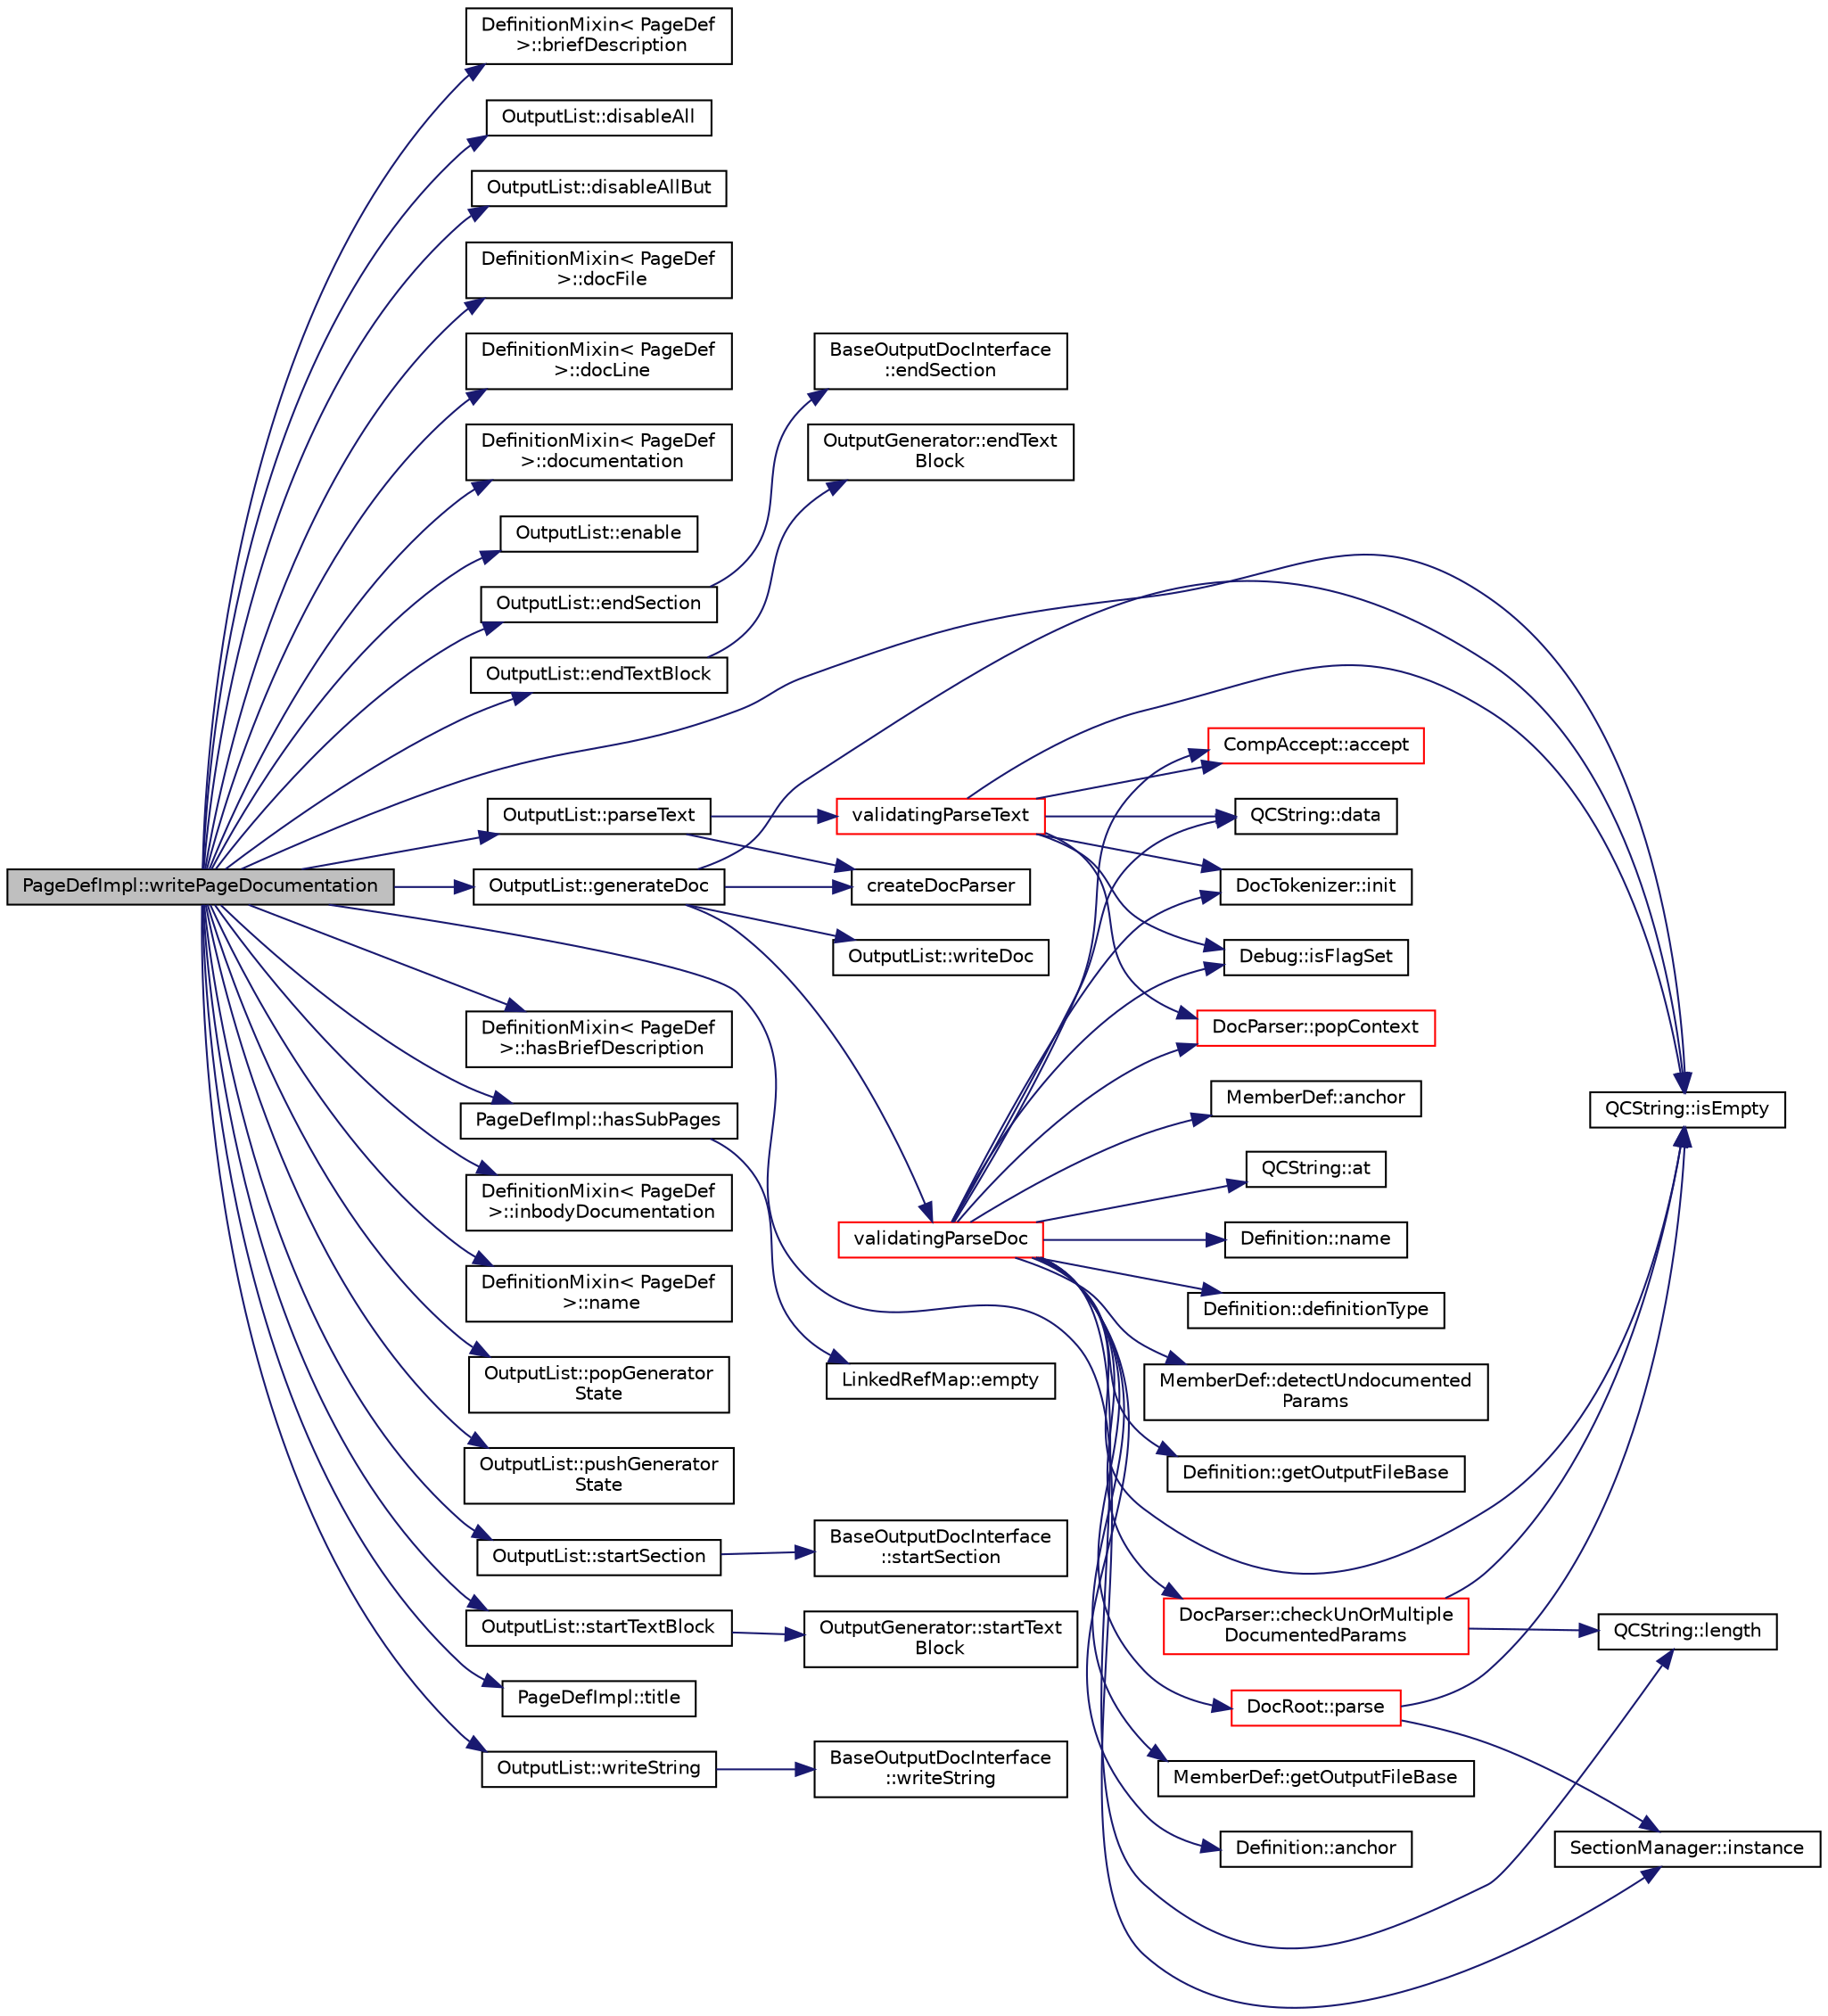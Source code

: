 digraph "PageDefImpl::writePageDocumentation"
{
 // LATEX_PDF_SIZE
  edge [fontname="Helvetica",fontsize="10",labelfontname="Helvetica",labelfontsize="10"];
  node [fontname="Helvetica",fontsize="10",shape=record];
  rankdir="LR";
  Node1 [label="PageDefImpl::writePageDocumentation",height=0.2,width=0.4,color="black", fillcolor="grey75", style="filled", fontcolor="black",tooltip=" "];
  Node1 -> Node2 [color="midnightblue",fontsize="10",style="solid",fontname="Helvetica"];
  Node2 [label="DefinitionMixin\< PageDef\l \>::briefDescription",height=0.2,width=0.4,color="black", fillcolor="white", style="filled",URL="$classDefinitionMixin.html#a62a7618b7129cf1043daf2dc9dd0e9f5",tooltip=" "];
  Node1 -> Node3 [color="midnightblue",fontsize="10",style="solid",fontname="Helvetica"];
  Node3 [label="OutputList::disableAll",height=0.2,width=0.4,color="black", fillcolor="white", style="filled",URL="$classOutputList.html#a6a75284d21a037302ea3d7dc6e1558d4",tooltip=" "];
  Node1 -> Node4 [color="midnightblue",fontsize="10",style="solid",fontname="Helvetica"];
  Node4 [label="OutputList::disableAllBut",height=0.2,width=0.4,color="black", fillcolor="white", style="filled",URL="$classOutputList.html#a73f9be626eea01f1ccd1b446dcf2c003",tooltip=" "];
  Node1 -> Node5 [color="midnightblue",fontsize="10",style="solid",fontname="Helvetica"];
  Node5 [label="DefinitionMixin\< PageDef\l \>::docFile",height=0.2,width=0.4,color="black", fillcolor="white", style="filled",URL="$classDefinitionMixin.html#aa4a1c87da4e1756ef87f739147186f19",tooltip=" "];
  Node1 -> Node6 [color="midnightblue",fontsize="10",style="solid",fontname="Helvetica"];
  Node6 [label="DefinitionMixin\< PageDef\l \>::docLine",height=0.2,width=0.4,color="black", fillcolor="white", style="filled",URL="$classDefinitionMixin.html#a74041ca6f7ab2aef484101ede8f1799c",tooltip=" "];
  Node1 -> Node7 [color="midnightblue",fontsize="10",style="solid",fontname="Helvetica"];
  Node7 [label="DefinitionMixin\< PageDef\l \>::documentation",height=0.2,width=0.4,color="black", fillcolor="white", style="filled",URL="$classDefinitionMixin.html#a74d143629acf0185d67c889465406bda",tooltip=" "];
  Node1 -> Node8 [color="midnightblue",fontsize="10",style="solid",fontname="Helvetica"];
  Node8 [label="OutputList::enable",height=0.2,width=0.4,color="black", fillcolor="white", style="filled",URL="$classOutputList.html#a4006394472d6c49f7db435628832c49d",tooltip=" "];
  Node1 -> Node9 [color="midnightblue",fontsize="10",style="solid",fontname="Helvetica"];
  Node9 [label="OutputList::endSection",height=0.2,width=0.4,color="black", fillcolor="white", style="filled",URL="$classOutputList.html#a135844f68859bdb67f2614664ae26f8d",tooltip=" "];
  Node9 -> Node10 [color="midnightblue",fontsize="10",style="solid",fontname="Helvetica"];
  Node10 [label="BaseOutputDocInterface\l::endSection",height=0.2,width=0.4,color="black", fillcolor="white", style="filled",URL="$classBaseOutputDocInterface.html#a78d05873081c0efcf55d222ab1635388",tooltip=" "];
  Node1 -> Node11 [color="midnightblue",fontsize="10",style="solid",fontname="Helvetica"];
  Node11 [label="OutputList::endTextBlock",height=0.2,width=0.4,color="black", fillcolor="white", style="filled",URL="$classOutputList.html#a06ee92661f22a8e270e6b1cc538773b5",tooltip=" "];
  Node11 -> Node12 [color="midnightblue",fontsize="10",style="solid",fontname="Helvetica"];
  Node12 [label="OutputGenerator::endText\lBlock",height=0.2,width=0.4,color="black", fillcolor="white", style="filled",URL="$classOutputGenerator.html#a53f79d9816008132480d3d454e14251b",tooltip=" "];
  Node1 -> Node13 [color="midnightblue",fontsize="10",style="solid",fontname="Helvetica"];
  Node13 [label="OutputList::generateDoc",height=0.2,width=0.4,color="black", fillcolor="white", style="filled",URL="$classOutputList.html#a877c62aba09007547061b82a62e8c6dd",tooltip=" "];
  Node13 -> Node14 [color="midnightblue",fontsize="10",style="solid",fontname="Helvetica"];
  Node14 [label="createDocParser",height=0.2,width=0.4,color="black", fillcolor="white", style="filled",URL="$docparser_8cpp.html#a00e008a1b49a5878df53ac31ac3e354d",tooltip=" "];
  Node13 -> Node15 [color="midnightblue",fontsize="10",style="solid",fontname="Helvetica"];
  Node15 [label="QCString::isEmpty",height=0.2,width=0.4,color="black", fillcolor="white", style="filled",URL="$classQCString.html#a621c4090d69ad7d05ef8e5234376c3d8",tooltip=" "];
  Node13 -> Node16 [color="midnightblue",fontsize="10",style="solid",fontname="Helvetica"];
  Node16 [label="validatingParseDoc",height=0.2,width=0.4,color="red", fillcolor="white", style="filled",URL="$docparser_8cpp.html#aadebaff733b962f5415b0c5d74afbd00",tooltip=" "];
  Node16 -> Node17 [color="midnightblue",fontsize="10",style="solid",fontname="Helvetica"];
  Node17 [label="CompAccept::accept",height=0.2,width=0.4,color="red", fillcolor="white", style="filled",URL="$classCompAccept.html#ac799791209a925933d3eb1e544a65acf",tooltip=" "];
  Node16 -> Node20 [color="midnightblue",fontsize="10",style="solid",fontname="Helvetica"];
  Node20 [label="Definition::anchor",height=0.2,width=0.4,color="black", fillcolor="white", style="filled",URL="$classDefinition.html#a56e91f9b76f41208a22cfb2336871604",tooltip=" "];
  Node16 -> Node21 [color="midnightblue",fontsize="10",style="solid",fontname="Helvetica"];
  Node21 [label="MemberDef::anchor",height=0.2,width=0.4,color="black", fillcolor="white", style="filled",URL="$classMemberDef.html#a170c6221384447f7e2e9f5a529efef40",tooltip=" "];
  Node16 -> Node22 [color="midnightblue",fontsize="10",style="solid",fontname="Helvetica"];
  Node22 [label="QCString::at",height=0.2,width=0.4,color="black", fillcolor="white", style="filled",URL="$classQCString.html#a4c8be5d062cc14919b53ff0a3c8f9a4f",tooltip=" "];
  Node16 -> Node23 [color="midnightblue",fontsize="10",style="solid",fontname="Helvetica"];
  Node23 [label="DocParser::checkUnOrMultiple\lDocumentedParams",height=0.2,width=0.4,color="red", fillcolor="white", style="filled",URL="$classDocParser.html#a9ca6efdbb8e10b7908ad6906f26ff1bd",tooltip=" "];
  Node23 -> Node15 [color="midnightblue",fontsize="10",style="solid",fontname="Helvetica"];
  Node23 -> Node30 [color="midnightblue",fontsize="10",style="solid",fontname="Helvetica"];
  Node30 [label="QCString::length",height=0.2,width=0.4,color="black", fillcolor="white", style="filled",URL="$classQCString.html#ac52596733e9110b778019946d73fb268",tooltip=" "];
  Node16 -> Node29 [color="midnightblue",fontsize="10",style="solid",fontname="Helvetica"];
  Node29 [label="QCString::data",height=0.2,width=0.4,color="black", fillcolor="white", style="filled",URL="$classQCString.html#ac3aa3ac1a1c36d3305eba22a2eb0d098",tooltip=" "];
  Node16 -> Node65 [color="midnightblue",fontsize="10",style="solid",fontname="Helvetica"];
  Node65 [label="Definition::definitionType",height=0.2,width=0.4,color="black", fillcolor="white", style="filled",URL="$classDefinition.html#a526c39074637d4b17a3f67df56d961ff",tooltip=" "];
  Node16 -> Node66 [color="midnightblue",fontsize="10",style="solid",fontname="Helvetica"];
  Node66 [label="MemberDef::detectUndocumented\lParams",height=0.2,width=0.4,color="black", fillcolor="white", style="filled",URL="$classMemberDef.html#ae191114ab6407a74711b5dad045a20c9",tooltip=" "];
  Node16 -> Node67 [color="midnightblue",fontsize="10",style="solid",fontname="Helvetica"];
  Node67 [label="Definition::getOutputFileBase",height=0.2,width=0.4,color="black", fillcolor="white", style="filled",URL="$classDefinition.html#acabecdc6bfda2015811eed5f3436322d",tooltip=" "];
  Node16 -> Node68 [color="midnightblue",fontsize="10",style="solid",fontname="Helvetica"];
  Node68 [label="MemberDef::getOutputFileBase",height=0.2,width=0.4,color="black", fillcolor="white", style="filled",URL="$classMemberDef.html#a1691f8cc2d90978d091a7d7aae11dd8d",tooltip=" "];
  Node16 -> Node69 [color="midnightblue",fontsize="10",style="solid",fontname="Helvetica"];
  Node69 [label="DocTokenizer::init",height=0.2,width=0.4,color="black", fillcolor="white", style="filled",URL="$classDocTokenizer.html#af12e04557e3425c3af6534c25b16e583",tooltip=" "];
  Node16 -> Node15 [color="midnightblue",fontsize="10",style="solid",fontname="Helvetica"];
  Node16 -> Node70 [color="midnightblue",fontsize="10",style="solid",fontname="Helvetica"];
  Node70 [label="Debug::isFlagSet",height=0.2,width=0.4,color="black", fillcolor="white", style="filled",URL="$classDebug.html#a92b0668ebfb43903d82ad112bf6c84e1",tooltip=" "];
  Node16 -> Node30 [color="midnightblue",fontsize="10",style="solid",fontname="Helvetica"];
  Node16 -> Node71 [color="midnightblue",fontsize="10",style="solid",fontname="Helvetica"];
  Node71 [label="Definition::name",height=0.2,width=0.4,color="black", fillcolor="white", style="filled",URL="$classDefinition.html#a9374fedd7f64fea7e0e164302d1a9e61",tooltip=" "];
  Node16 -> Node72 [color="midnightblue",fontsize="10",style="solid",fontname="Helvetica"];
  Node72 [label="DocRoot::parse",height=0.2,width=0.4,color="red", fillcolor="white", style="filled",URL="$classDocRoot.html#a860207dd6bee34648ddbfd55e3ddaff8",tooltip=" "];
  Node72 -> Node78 [color="midnightblue",fontsize="10",style="solid",fontname="Helvetica"];
  Node78 [label="SectionManager::instance",height=0.2,width=0.4,color="black", fillcolor="white", style="filled",URL="$classSectionManager.html#afcf31c2b2bad467541c924342b08773d",tooltip="returns a reference to the singleton"];
  Node72 -> Node15 [color="midnightblue",fontsize="10",style="solid",fontname="Helvetica"];
  Node16 -> Node117 [color="midnightblue",fontsize="10",style="solid",fontname="Helvetica"];
  Node117 [label="DocParser::popContext",height=0.2,width=0.4,color="red", fillcolor="white", style="filled",URL="$classDocParser.html#aa05ab8dc59dfa50633146bdba08db5f0",tooltip=" "];
  Node13 -> Node128 [color="midnightblue",fontsize="10",style="solid",fontname="Helvetica"];
  Node128 [label="OutputList::writeDoc",height=0.2,width=0.4,color="black", fillcolor="white", style="filled",URL="$classOutputList.html#abee937cc2cd0386cf76c69a9b5d04de8",tooltip=" "];
  Node1 -> Node129 [color="midnightblue",fontsize="10",style="solid",fontname="Helvetica"];
  Node129 [label="DefinitionMixin\< PageDef\l \>::hasBriefDescription",height=0.2,width=0.4,color="black", fillcolor="white", style="filled",URL="$classDefinitionMixin.html#aebd3b62a3b36194469f807adfc8af9df",tooltip=" "];
  Node1 -> Node130 [color="midnightblue",fontsize="10",style="solid",fontname="Helvetica"];
  Node130 [label="PageDefImpl::hasSubPages",height=0.2,width=0.4,color="black", fillcolor="white", style="filled",URL="$classPageDefImpl.html#a2696200478bfc323d4ff5ca5f2220109",tooltip=" "];
  Node130 -> Node131 [color="midnightblue",fontsize="10",style="solid",fontname="Helvetica"];
  Node131 [label="LinkedRefMap::empty",height=0.2,width=0.4,color="black", fillcolor="white", style="filled",URL="$classLinkedRefMap.html#ad4eea714e29d412612981ac2a8bcab40",tooltip=" "];
  Node1 -> Node132 [color="midnightblue",fontsize="10",style="solid",fontname="Helvetica"];
  Node132 [label="DefinitionMixin\< PageDef\l \>::inbodyDocumentation",height=0.2,width=0.4,color="black", fillcolor="white", style="filled",URL="$classDefinitionMixin.html#abc31887719bec253d8a8d5def3132924",tooltip=" "];
  Node1 -> Node78 [color="midnightblue",fontsize="10",style="solid",fontname="Helvetica"];
  Node1 -> Node15 [color="midnightblue",fontsize="10",style="solid",fontname="Helvetica"];
  Node1 -> Node133 [color="midnightblue",fontsize="10",style="solid",fontname="Helvetica"];
  Node133 [label="DefinitionMixin\< PageDef\l \>::name",height=0.2,width=0.4,color="black", fillcolor="white", style="filled",URL="$classDefinitionMixin.html#a03a95195d1616701c67a11d38b2b22bf",tooltip=" "];
  Node1 -> Node134 [color="midnightblue",fontsize="10",style="solid",fontname="Helvetica"];
  Node134 [label="OutputList::parseText",height=0.2,width=0.4,color="black", fillcolor="white", style="filled",URL="$classOutputList.html#adfdcf2ba925f05be8beb8cf43deb168a",tooltip=" "];
  Node134 -> Node14 [color="midnightblue",fontsize="10",style="solid",fontname="Helvetica"];
  Node134 -> Node135 [color="midnightblue",fontsize="10",style="solid",fontname="Helvetica"];
  Node135 [label="validatingParseText",height=0.2,width=0.4,color="red", fillcolor="white", style="filled",URL="$docparser_8cpp.html#addfb341b6f73a94030c64eb1ce59351d",tooltip=" "];
  Node135 -> Node17 [color="midnightblue",fontsize="10",style="solid",fontname="Helvetica"];
  Node135 -> Node29 [color="midnightblue",fontsize="10",style="solid",fontname="Helvetica"];
  Node135 -> Node69 [color="midnightblue",fontsize="10",style="solid",fontname="Helvetica"];
  Node135 -> Node15 [color="midnightblue",fontsize="10",style="solid",fontname="Helvetica"];
  Node135 -> Node70 [color="midnightblue",fontsize="10",style="solid",fontname="Helvetica"];
  Node135 -> Node117 [color="midnightblue",fontsize="10",style="solid",fontname="Helvetica"];
  Node1 -> Node141 [color="midnightblue",fontsize="10",style="solid",fontname="Helvetica"];
  Node141 [label="OutputList::popGenerator\lState",height=0.2,width=0.4,color="black", fillcolor="white", style="filled",URL="$classOutputList.html#a94eb1af2ea07425ef1faa539d24adcf8",tooltip=" "];
  Node1 -> Node142 [color="midnightblue",fontsize="10",style="solid",fontname="Helvetica"];
  Node142 [label="OutputList::pushGenerator\lState",height=0.2,width=0.4,color="black", fillcolor="white", style="filled",URL="$classOutputList.html#a885957a64f7d87aefb663c4ec903188f",tooltip=" "];
  Node1 -> Node143 [color="midnightblue",fontsize="10",style="solid",fontname="Helvetica"];
  Node143 [label="OutputList::startSection",height=0.2,width=0.4,color="black", fillcolor="white", style="filled",URL="$classOutputList.html#ae5bcc70f52a38c5c65e7271d18d3e1ed",tooltip=" "];
  Node143 -> Node144 [color="midnightblue",fontsize="10",style="solid",fontname="Helvetica"];
  Node144 [label="BaseOutputDocInterface\l::startSection",height=0.2,width=0.4,color="black", fillcolor="white", style="filled",URL="$classBaseOutputDocInterface.html#a1d33cd01ddc6b0bcbde50b6aee4f6d6c",tooltip=" "];
  Node1 -> Node145 [color="midnightblue",fontsize="10",style="solid",fontname="Helvetica"];
  Node145 [label="OutputList::startTextBlock",height=0.2,width=0.4,color="black", fillcolor="white", style="filled",URL="$classOutputList.html#a5e4b1b0039100083a979ff8d90adce58",tooltip=" "];
  Node145 -> Node146 [color="midnightblue",fontsize="10",style="solid",fontname="Helvetica"];
  Node146 [label="OutputGenerator::startText\lBlock",height=0.2,width=0.4,color="black", fillcolor="white", style="filled",URL="$classOutputGenerator.html#ae06da65c60fe1508152999a76c3b8d80",tooltip=" "];
  Node1 -> Node147 [color="midnightblue",fontsize="10",style="solid",fontname="Helvetica"];
  Node147 [label="PageDefImpl::title",height=0.2,width=0.4,color="black", fillcolor="white", style="filled",URL="$classPageDefImpl.html#a844be6a685df934433becf67613c5c52",tooltip=" "];
  Node1 -> Node148 [color="midnightblue",fontsize="10",style="solid",fontname="Helvetica"];
  Node148 [label="OutputList::writeString",height=0.2,width=0.4,color="black", fillcolor="white", style="filled",URL="$classOutputList.html#a07cac8a8981da35314f77d8f3edb7f76",tooltip=" "];
  Node148 -> Node149 [color="midnightblue",fontsize="10",style="solid",fontname="Helvetica"];
  Node149 [label="BaseOutputDocInterface\l::writeString",height=0.2,width=0.4,color="black", fillcolor="white", style="filled",URL="$classBaseOutputDocInterface.html#a1b8c0b05080d0e73bc10a0dfaeb03320",tooltip=" "];
}
